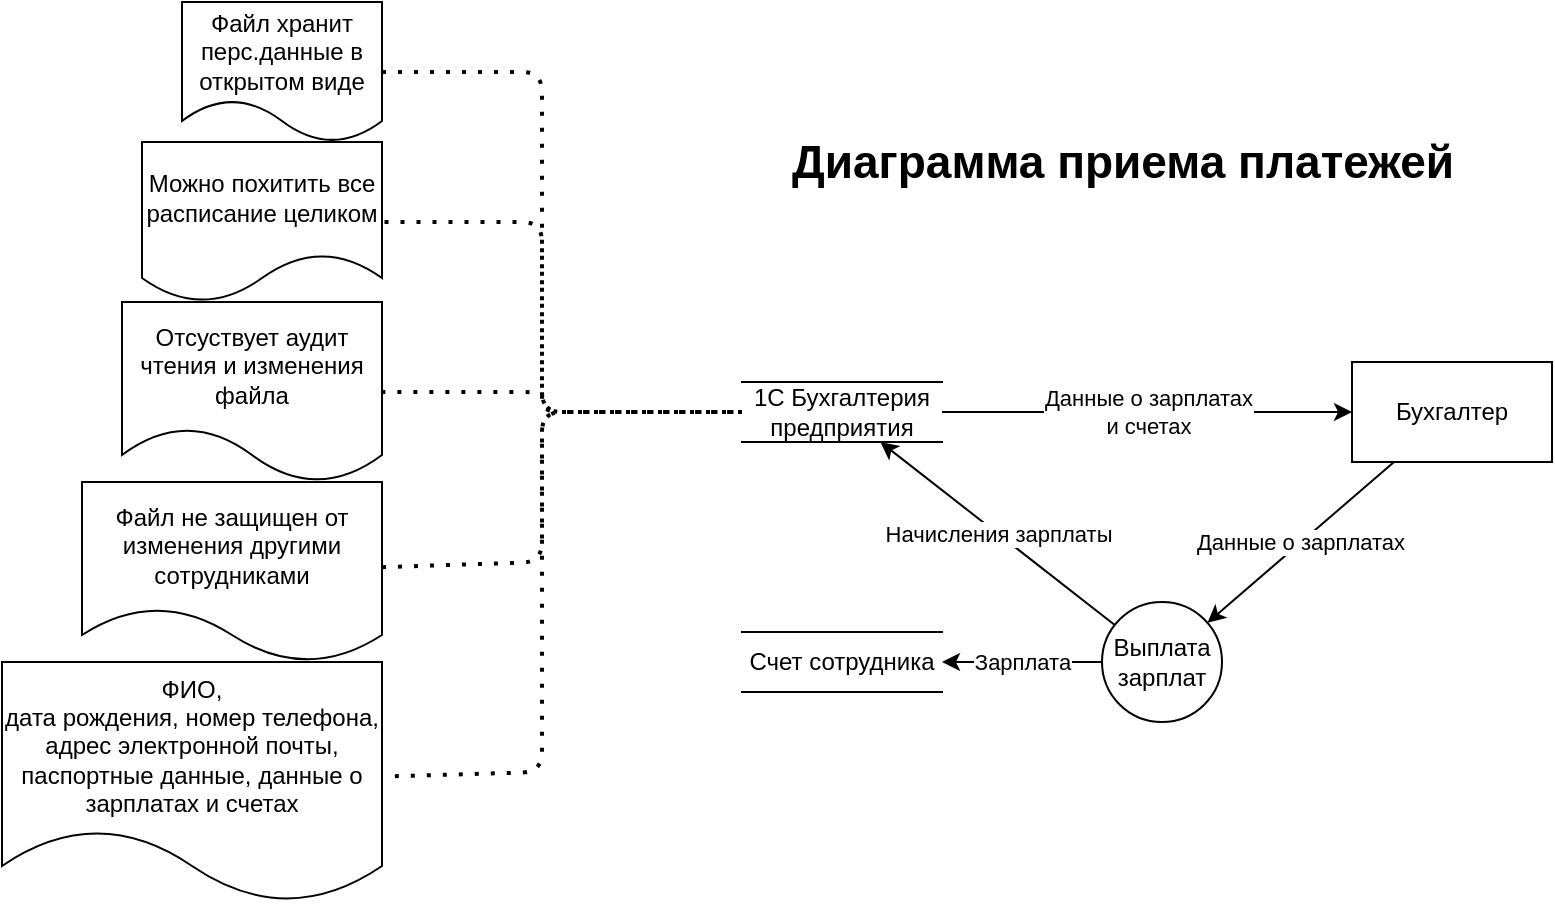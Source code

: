 <mxfile>
    <diagram name="Страница — 1" id="DP7TmNHtPNwdQ04ViJx4">
        <mxGraphModel dx="1207" dy="1955" grid="1" gridSize="10" guides="1" tooltips="1" connect="1" arrows="1" fold="1" page="1" pageScale="1" pageWidth="827" pageHeight="1169" math="0" shadow="0">
            <root>
                <mxCell id="0"/>
                <mxCell id="1" parent="0"/>
                <mxCell id="7" value="Выплата зарплат" style="shape=ellipse;html=1;dashed=0;whiteSpace=wrap;aspect=fixed;perimeter=ellipsePerimeter;" parent="1" vertex="1">
                    <mxGeometry x="680" y="50" width="60" height="60" as="geometry"/>
                </mxCell>
                <mxCell id="8" value="Диаграмма приема платежей" style="text;html=1;align=center;verticalAlign=middle;resizable=0;points=[];autosize=1;strokeColor=none;fillColor=none;fontStyle=1;fontSize=23;" parent="1" vertex="1">
                    <mxGeometry x="520" y="-190" width="340" height="40" as="geometry"/>
                </mxCell>
                <mxCell id="17" value="Бухгалтер" style="html=1;dashed=0;whiteSpace=wrap;" parent="1" vertex="1">
                    <mxGeometry x="805" y="-70" width="100" height="50" as="geometry"/>
                </mxCell>
                <mxCell id="18" value="Данные о зарплатах" style="endArrow=classic;html=1;" parent="1" source="17" target="7" edge="1">
                    <mxGeometry width="50" height="50" relative="1" as="geometry">
                        <mxPoint x="1555" y="290" as="sourcePoint"/>
                        <mxPoint x="1605" y="240" as="targetPoint"/>
                    </mxGeometry>
                </mxCell>
                <mxCell id="37" value="1С Бухгалтерия предприятия" style="html=1;dashed=0;whiteSpace=wrap;shape=partialRectangle;right=0;left=0;" parent="1" vertex="1">
                    <mxGeometry x="500" y="-60" width="100" height="30" as="geometry"/>
                </mxCell>
                <mxCell id="38" value="Данные о зарплатах&lt;div&gt;и счетах&lt;/div&gt;" style="endArrow=classic;html=1;" parent="1" source="37" target="17" edge="1">
                    <mxGeometry width="50" height="50" relative="1" as="geometry">
                        <mxPoint x="710" y="150" as="sourcePoint"/>
                        <mxPoint x="760" y="100" as="targetPoint"/>
                    </mxGeometry>
                </mxCell>
                <mxCell id="53" value="Файл не защищен от изменения другими сотрудниками" style="shape=document;whiteSpace=wrap;html=1;boundedLbl=1;dashed=0;flipH=1;" parent="1" vertex="1">
                    <mxGeometry x="170" y="-10" width="150" height="90" as="geometry"/>
                </mxCell>
                <mxCell id="60" value="Начисления зарплаты" style="endArrow=classic;html=1;" parent="1" source="7" target="37" edge="1">
                    <mxGeometry width="50" height="50" relative="1" as="geometry">
                        <mxPoint x="1280" y="250" as="sourcePoint"/>
                        <mxPoint x="1330" y="200" as="targetPoint"/>
                    </mxGeometry>
                </mxCell>
                <mxCell id="61" value="" style="endArrow=none;dashed=1;html=1;dashPattern=1 3;strokeWidth=2;" parent="1" source="53" target="37" edge="1">
                    <mxGeometry width="50" height="50" relative="1" as="geometry">
                        <mxPoint x="1010" y="260" as="sourcePoint"/>
                        <mxPoint x="1060" y="210" as="targetPoint"/>
                        <Array as="points">
                            <mxPoint x="400" y="30"/>
                            <mxPoint x="400" y="-45"/>
                        </Array>
                    </mxGeometry>
                </mxCell>
                <mxCell id="62" value="Можно похитить все расписание целиком" style="shape=document;whiteSpace=wrap;html=1;boundedLbl=1;" parent="1" vertex="1">
                    <mxGeometry x="200" y="-180" width="120" height="80" as="geometry"/>
                </mxCell>
                <mxCell id="63" value="" style="endArrow=none;dashed=1;html=1;dashPattern=1 3;strokeWidth=2;" parent="1" source="37" target="62" edge="1">
                    <mxGeometry width="50" height="50" relative="1" as="geometry">
                        <mxPoint x="1010" y="270" as="sourcePoint"/>
                        <mxPoint x="1060" y="220" as="targetPoint"/>
                        <Array as="points">
                            <mxPoint x="400" y="-45"/>
                            <mxPoint x="400" y="-140"/>
                        </Array>
                    </mxGeometry>
                </mxCell>
                <mxCell id="64" value="Отсуствует аудит чтения и изменения файла" style="shape=document;whiteSpace=wrap;html=1;boundedLbl=1;dashed=0;flipH=1;" parent="1" vertex="1">
                    <mxGeometry x="190" y="-100" width="130" height="90" as="geometry"/>
                </mxCell>
                <mxCell id="65" value="" style="endArrow=none;dashed=1;html=1;dashPattern=1 3;strokeWidth=2;" parent="1" source="37" target="64" edge="1">
                    <mxGeometry width="50" height="50" relative="1" as="geometry">
                        <mxPoint x="1000" y="170" as="sourcePoint"/>
                        <mxPoint x="1050" y="120" as="targetPoint"/>
                        <Array as="points">
                            <mxPoint x="400" y="-45"/>
                            <mxPoint x="400" y="-55"/>
                        </Array>
                    </mxGeometry>
                </mxCell>
                <mxCell id="66" value="Файл хранит перс.данные в открытом виде" style="shape=document;whiteSpace=wrap;html=1;boundedLbl=1;dashed=0;flipH=1;" parent="1" vertex="1">
                    <mxGeometry x="220" y="-250" width="100" height="70" as="geometry"/>
                </mxCell>
                <mxCell id="67" value="" style="endArrow=none;dashed=1;html=1;dashPattern=1 3;strokeWidth=2;" parent="1" source="66" target="37" edge="1">
                    <mxGeometry width="50" height="50" relative="1" as="geometry">
                        <mxPoint x="1000" y="170" as="sourcePoint"/>
                        <mxPoint x="1050" y="120" as="targetPoint"/>
                        <Array as="points">
                            <mxPoint x="400" y="-215"/>
                            <mxPoint x="400" y="-45"/>
                        </Array>
                    </mxGeometry>
                </mxCell>
                <mxCell id="68" value="ФИО,&lt;div&gt;дата рождения, номер телефона, адрес электронной почты, паспортные данные, данные о зарплатах и счетах&lt;/div&gt;" style="shape=document;whiteSpace=wrap;html=1;boundedLbl=1;dashed=0;flipH=1;" parent="1" vertex="1">
                    <mxGeometry x="130" y="80" width="190" height="120" as="geometry"/>
                </mxCell>
                <mxCell id="69" value="" style="endArrow=none;dashed=1;html=1;dashPattern=1 3;strokeWidth=2;" parent="1" source="37" target="68" edge="1">
                    <mxGeometry width="50" height="50" relative="1" as="geometry">
                        <mxPoint x="1000" y="170" as="sourcePoint"/>
                        <mxPoint x="1050" y="120" as="targetPoint"/>
                        <Array as="points">
                            <mxPoint x="400" y="-45"/>
                            <mxPoint x="400" y="135"/>
                        </Array>
                    </mxGeometry>
                </mxCell>
                <mxCell id="70" value="Счет сотрудника" style="html=1;dashed=0;whiteSpace=wrap;shape=partialRectangle;right=0;left=0;" vertex="1" parent="1">
                    <mxGeometry x="500" y="65" width="100" height="30" as="geometry"/>
                </mxCell>
                <mxCell id="71" value="Зарплата" style="endArrow=classic;html=1;" edge="1" parent="1" source="7" target="70">
                    <mxGeometry width="50" height="50" relative="1" as="geometry">
                        <mxPoint x="850" y="200" as="sourcePoint"/>
                        <mxPoint x="900" y="150" as="targetPoint"/>
                    </mxGeometry>
                </mxCell>
            </root>
        </mxGraphModel>
    </diagram>
</mxfile>